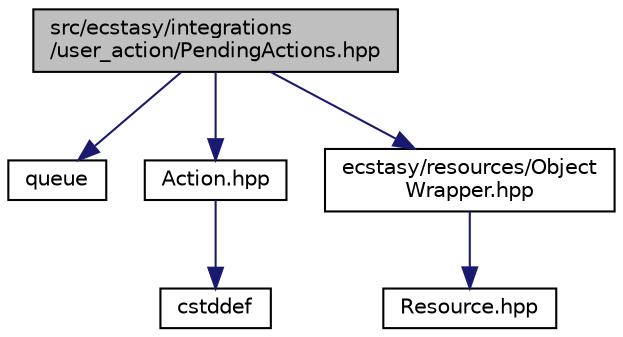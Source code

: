 digraph "src/ecstasy/integrations/user_action/PendingActions.hpp"
{
 // LATEX_PDF_SIZE
  edge [fontname="Helvetica",fontsize="10",labelfontname="Helvetica",labelfontsize="10"];
  node [fontname="Helvetica",fontsize="10",shape=record];
  Node1 [label="src/ecstasy/integrations\l/user_action/PendingActions.hpp",height=0.2,width=0.4,color="black", fillcolor="grey75", style="filled", fontcolor="black",tooltip=" "];
  Node1 -> Node2 [color="midnightblue",fontsize="10",style="solid",fontname="Helvetica"];
  Node2 [label="queue",height=0.2,width=0.4,color="black", fillcolor="white", style="filled",URL="/home/runner/work/ecstasy/ecstasy/doc/external/cppreference-doxygen-web.tag.xml$cpp/header/queue.html",tooltip=" "];
  Node1 -> Node3 [color="midnightblue",fontsize="10",style="solid",fontname="Helvetica"];
  Node3 [label="Action.hpp",height=0.2,width=0.4,color="black", fillcolor="white", style="filled",URL="$_action_8hpp.html",tooltip=" "];
  Node3 -> Node4 [color="midnightblue",fontsize="10",style="solid",fontname="Helvetica"];
  Node4 [label="cstddef",height=0.2,width=0.4,color="black", fillcolor="white", style="filled",URL="/home/runner/work/ecstasy/ecstasy/doc/external/cppreference-doxygen-web.tag.xml$cpp/header/cstddef.html",tooltip=" "];
  Node1 -> Node5 [color="midnightblue",fontsize="10",style="solid",fontname="Helvetica"];
  Node5 [label="ecstasy/resources/Object\lWrapper.hpp",height=0.2,width=0.4,color="black", fillcolor="white", style="filled",URL="$_object_wrapper_8hpp.html",tooltip=" "];
  Node5 -> Node6 [color="midnightblue",fontsize="10",style="solid",fontname="Helvetica"];
  Node6 [label="Resource.hpp",height=0.2,width=0.4,color="black", fillcolor="white", style="filled",URL="$_resource_8hpp.html",tooltip=" "];
}
